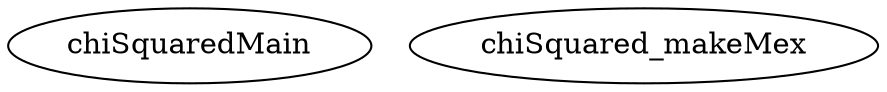 /* Created by mdot for Matlab */
digraph m2html {

  chiSquaredMain [URL="chiSquaredMain.html"];
  chiSquaredMain [URL="chiSquaredMain.html"];
  chiSquared_makeMex [URL="chiSquared_makeMex.html"];
  chiSquared_makeMex [URL="chiSquared_makeMex.html"];
}